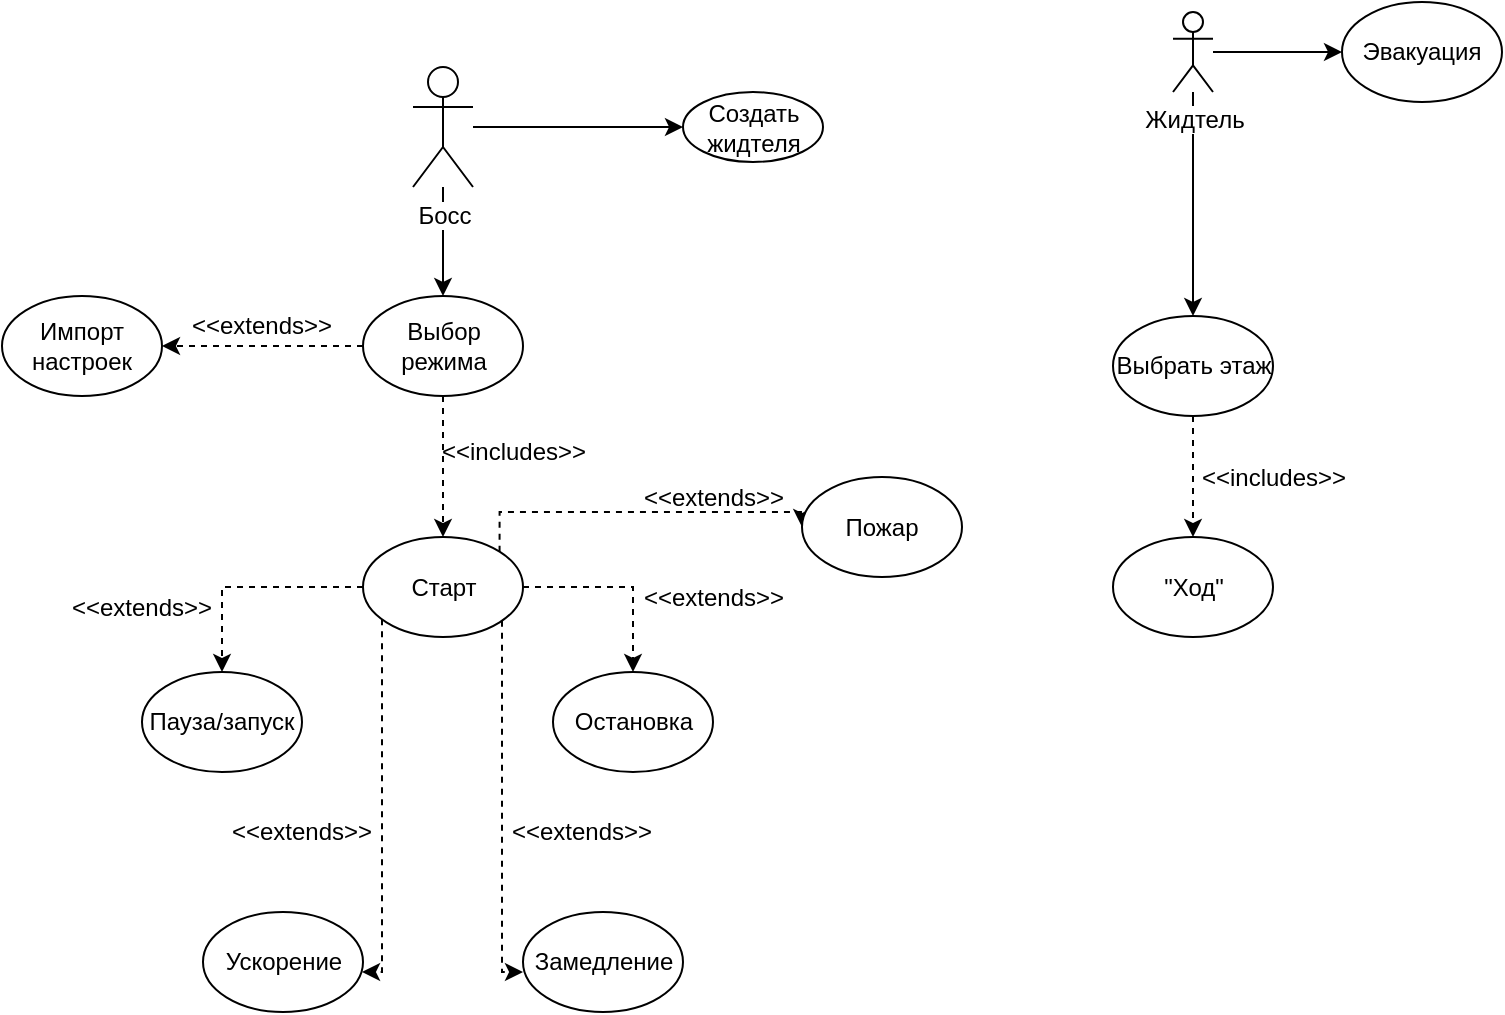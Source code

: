 <mxfile version="12.1.7" type="github" pages="1">
  <diagram id="ekdiAKRqjQZO_SCNcehw" name="Page-1">
    <mxGraphModel dx="950" dy="517" grid="1" gridSize="10" guides="1" tooltips="1" connect="1" arrows="1" fold="1" page="1" pageScale="1" pageWidth="1920" pageHeight="1200" math="0" shadow="0">
      <root>
        <mxCell id="0"/>
        <mxCell id="1" parent="0"/>
        <mxCell id="3DRjRIgtUkf3iMdszM2m-20" style="edgeStyle=orthogonalEdgeStyle;rounded=0;orthogonalLoop=1;jettySize=auto;html=1;entryX=0.5;entryY=0;entryDx=0;entryDy=0;" parent="1" source="3DRjRIgtUkf3iMdszM2m-1" target="3DRjRIgtUkf3iMdszM2m-19" edge="1">
          <mxGeometry relative="1" as="geometry">
            <Array as="points">
              <mxPoint x="785" y="410"/>
              <mxPoint x="785" y="410"/>
            </Array>
          </mxGeometry>
        </mxCell>
        <mxCell id="3DRjRIgtUkf3iMdszM2m-69" style="edgeStyle=orthogonalEdgeStyle;rounded=0;orthogonalLoop=1;jettySize=auto;html=1;entryX=0;entryY=0.5;entryDx=0;entryDy=0;" parent="1" source="3DRjRIgtUkf3iMdszM2m-1" target="3DRjRIgtUkf3iMdszM2m-68" edge="1">
          <mxGeometry relative="1" as="geometry"/>
        </mxCell>
        <mxCell id="3DRjRIgtUkf3iMdszM2m-1" value="Жидтель&lt;br&gt;" style="shape=umlActor;verticalLabelPosition=bottom;labelBackgroundColor=#ffffff;verticalAlign=top;html=1;outlineConnect=0;" parent="1" vertex="1">
          <mxGeometry x="775.5" y="320" width="20" height="40" as="geometry"/>
        </mxCell>
        <mxCell id="3DRjRIgtUkf3iMdszM2m-6" value="" style="edgeStyle=orthogonalEdgeStyle;rounded=0;orthogonalLoop=1;jettySize=auto;html=1;" parent="1" source="3DRjRIgtUkf3iMdszM2m-4" edge="1">
          <mxGeometry relative="1" as="geometry">
            <mxPoint x="530.5" y="377.5" as="targetPoint"/>
          </mxGeometry>
        </mxCell>
        <mxCell id="3DRjRIgtUkf3iMdszM2m-50" style="edgeStyle=orthogonalEdgeStyle;rounded=0;orthogonalLoop=1;jettySize=auto;html=1;entryX=0.5;entryY=0;entryDx=0;entryDy=0;" parent="1" source="3DRjRIgtUkf3iMdszM2m-4" target="3DRjRIgtUkf3iMdszM2m-48" edge="1">
          <mxGeometry relative="1" as="geometry"/>
        </mxCell>
        <mxCell id="3DRjRIgtUkf3iMdszM2m-4" value="Босс&lt;br&gt;" style="shape=umlActor;verticalLabelPosition=bottom;labelBackgroundColor=#ffffff;verticalAlign=top;html=1;outlineConnect=0;" parent="1" vertex="1">
          <mxGeometry x="395.5" y="347.5" width="30" height="60" as="geometry"/>
        </mxCell>
        <mxCell id="3DRjRIgtUkf3iMdszM2m-8" value="Создать жидтеля" style="ellipse;whiteSpace=wrap;html=1;" parent="1" vertex="1">
          <mxGeometry x="530.5" y="360" width="70" height="35" as="geometry"/>
        </mxCell>
        <mxCell id="3DRjRIgtUkf3iMdszM2m-47" style="edgeStyle=orthogonalEdgeStyle;rounded=0;orthogonalLoop=1;jettySize=auto;html=1;entryX=0.5;entryY=0;entryDx=0;entryDy=0;dashed=1;" parent="1" source="3DRjRIgtUkf3iMdszM2m-19" target="3DRjRIgtUkf3iMdszM2m-25" edge="1">
          <mxGeometry relative="1" as="geometry">
            <Array as="points">
              <mxPoint x="785" y="530"/>
              <mxPoint x="785" y="530"/>
            </Array>
          </mxGeometry>
        </mxCell>
        <mxCell id="3DRjRIgtUkf3iMdszM2m-19" value="Выбрать этаж" style="ellipse;whiteSpace=wrap;html=1;" parent="1" vertex="1">
          <mxGeometry x="745.5" y="472" width="80" height="50" as="geometry"/>
        </mxCell>
        <mxCell id="3DRjRIgtUkf3iMdszM2m-25" value="&quot;Ход&quot;" style="ellipse;whiteSpace=wrap;html=1;" parent="1" vertex="1">
          <mxGeometry x="745.5" y="582.5" width="80" height="50" as="geometry"/>
        </mxCell>
        <mxCell id="3DRjRIgtUkf3iMdszM2m-46" style="edgeStyle=orthogonalEdgeStyle;rounded=0;orthogonalLoop=1;jettySize=auto;html=1;entryX=0;entryY=0.6;entryDx=0;entryDy=0;entryPerimeter=0;dashed=1;" parent="1" source="3DRjRIgtUkf3iMdszM2m-26" target="3DRjRIgtUkf3iMdszM2m-44" edge="1">
          <mxGeometry relative="1" as="geometry">
            <Array as="points">
              <mxPoint x="440" y="650"/>
              <mxPoint x="440" y="650"/>
            </Array>
          </mxGeometry>
        </mxCell>
        <mxCell id="3DRjRIgtUkf3iMdszM2m-53" style="edgeStyle=orthogonalEdgeStyle;rounded=0;orthogonalLoop=1;jettySize=auto;html=1;entryX=0.5;entryY=0;entryDx=0;entryDy=0;dashed=1;" parent="1" source="3DRjRIgtUkf3iMdszM2m-26" target="3DRjRIgtUkf3iMdszM2m-34" edge="1">
          <mxGeometry relative="1" as="geometry">
            <Array as="points">
              <mxPoint x="300" y="607"/>
            </Array>
          </mxGeometry>
        </mxCell>
        <mxCell id="3DRjRIgtUkf3iMdszM2m-54" style="edgeStyle=orthogonalEdgeStyle;rounded=0;orthogonalLoop=1;jettySize=auto;html=1;entryX=0.5;entryY=0;entryDx=0;entryDy=0;dashed=1;" parent="1" source="3DRjRIgtUkf3iMdszM2m-26" target="3DRjRIgtUkf3iMdszM2m-42" edge="1">
          <mxGeometry relative="1" as="geometry">
            <Array as="points">
              <mxPoint x="505" y="607"/>
            </Array>
          </mxGeometry>
        </mxCell>
        <mxCell id="3DRjRIgtUkf3iMdszM2m-65" style="edgeStyle=orthogonalEdgeStyle;rounded=0;orthogonalLoop=1;jettySize=auto;html=1;exitX=1;exitY=0;exitDx=0;exitDy=0;entryX=0;entryY=0.5;entryDx=0;entryDy=0;dashed=1;" parent="1" source="3DRjRIgtUkf3iMdszM2m-26" target="3DRjRIgtUkf3iMdszM2m-64" edge="1">
          <mxGeometry relative="1" as="geometry">
            <Array as="points">
              <mxPoint x="439" y="570"/>
              <mxPoint x="590" y="570"/>
            </Array>
          </mxGeometry>
        </mxCell>
        <mxCell id="3DRjRIgtUkf3iMdszM2m-72" style="edgeStyle=orthogonalEdgeStyle;rounded=0;orthogonalLoop=1;jettySize=auto;html=1;entryX=0.994;entryY=0.6;entryDx=0;entryDy=0;entryPerimeter=0;dashed=1;" parent="1" source="3DRjRIgtUkf3iMdszM2m-26" target="3DRjRIgtUkf3iMdszM2m-45" edge="1">
          <mxGeometry relative="1" as="geometry">
            <Array as="points">
              <mxPoint x="380" y="800"/>
            </Array>
          </mxGeometry>
        </mxCell>
        <mxCell id="3DRjRIgtUkf3iMdszM2m-26" value="Старт" style="ellipse;whiteSpace=wrap;html=1;" parent="1" vertex="1">
          <mxGeometry x="370.5" y="582.5" width="80" height="50" as="geometry"/>
        </mxCell>
        <mxCell id="3DRjRIgtUkf3iMdszM2m-34" value="Пауза/запуск" style="ellipse;whiteSpace=wrap;html=1;" parent="1" vertex="1">
          <mxGeometry x="260" y="650" width="80" height="50" as="geometry"/>
        </mxCell>
        <mxCell id="3DRjRIgtUkf3iMdszM2m-42" value="Остановка" style="ellipse;whiteSpace=wrap;html=1;" parent="1" vertex="1">
          <mxGeometry x="465.5" y="650" width="80" height="50" as="geometry"/>
        </mxCell>
        <mxCell id="3DRjRIgtUkf3iMdszM2m-44" value="Замедление" style="ellipse;whiteSpace=wrap;html=1;" parent="1" vertex="1">
          <mxGeometry x="450.5" y="770" width="80" height="50" as="geometry"/>
        </mxCell>
        <mxCell id="3DRjRIgtUkf3iMdszM2m-45" value="Ускорение" style="ellipse;whiteSpace=wrap;html=1;" parent="1" vertex="1">
          <mxGeometry x="290.5" y="770" width="80" height="50" as="geometry"/>
        </mxCell>
        <mxCell id="3DRjRIgtUkf3iMdszM2m-49" style="edgeStyle=orthogonalEdgeStyle;rounded=0;orthogonalLoop=1;jettySize=auto;html=1;exitX=0.5;exitY=1;exitDx=0;exitDy=0;entryX=0.5;entryY=0;entryDx=0;entryDy=0;dashed=1;" parent="1" source="3DRjRIgtUkf3iMdszM2m-48" target="3DRjRIgtUkf3iMdszM2m-26" edge="1">
          <mxGeometry relative="1" as="geometry"/>
        </mxCell>
        <mxCell id="Gyit4R5NULof4jvEVy84-1" style="edgeStyle=orthogonalEdgeStyle;rounded=0;orthogonalLoop=1;jettySize=auto;html=1;entryX=1;entryY=0.5;entryDx=0;entryDy=0;dashed=1;" edge="1" parent="1" source="3DRjRIgtUkf3iMdszM2m-48" target="3DRjRIgtUkf3iMdszM2m-51">
          <mxGeometry relative="1" as="geometry"/>
        </mxCell>
        <mxCell id="3DRjRIgtUkf3iMdszM2m-48" value="Выбор режима" style="ellipse;whiteSpace=wrap;html=1;" parent="1" vertex="1">
          <mxGeometry x="370.5" y="462" width="80" height="50" as="geometry"/>
        </mxCell>
        <mxCell id="3DRjRIgtUkf3iMdszM2m-51" value="Импорт настроек" style="ellipse;whiteSpace=wrap;html=1;" parent="1" vertex="1">
          <mxGeometry x="190" y="462" width="80" height="50" as="geometry"/>
        </mxCell>
        <mxCell id="3DRjRIgtUkf3iMdszM2m-57" value="&amp;lt;&amp;lt;extends&amp;gt;&amp;gt;" style="text;html=1;strokeColor=none;fillColor=none;align=center;verticalAlign=middle;whiteSpace=wrap;rounded=0;" parent="1" vertex="1">
          <mxGeometry x="300" y="467" width="40" height="20" as="geometry"/>
        </mxCell>
        <mxCell id="3DRjRIgtUkf3iMdszM2m-59" value="&amp;lt;&amp;lt;extends&amp;gt;&amp;gt;" style="text;html=1;strokeColor=none;fillColor=none;align=center;verticalAlign=middle;whiteSpace=wrap;rounded=0;" parent="1" vertex="1">
          <mxGeometry x="525.5" y="602.5" width="40" height="20" as="geometry"/>
        </mxCell>
        <mxCell id="3DRjRIgtUkf3iMdszM2m-60" value="&amp;lt;&amp;lt;extends&amp;gt;&amp;gt;" style="text;html=1;strokeColor=none;fillColor=none;align=center;verticalAlign=middle;whiteSpace=wrap;rounded=0;" parent="1" vertex="1">
          <mxGeometry x="240" y="607.5" width="40" height="20" as="geometry"/>
        </mxCell>
        <mxCell id="3DRjRIgtUkf3iMdszM2m-61" value="&amp;lt;&amp;lt;extends&amp;gt;&amp;gt;" style="text;html=1;strokeColor=none;fillColor=none;align=center;verticalAlign=middle;whiteSpace=wrap;rounded=0;" parent="1" vertex="1">
          <mxGeometry x="320" y="720" width="40" height="20" as="geometry"/>
        </mxCell>
        <mxCell id="3DRjRIgtUkf3iMdszM2m-62" value="&amp;lt;&amp;lt;extends&amp;gt;&amp;gt;" style="text;html=1;strokeColor=none;fillColor=none;align=center;verticalAlign=middle;whiteSpace=wrap;rounded=0;direction=west;" parent="1" vertex="1">
          <mxGeometry x="460" y="720" width="40" height="20" as="geometry"/>
        </mxCell>
        <mxCell id="3DRjRIgtUkf3iMdszM2m-63" value="&amp;lt;&amp;lt;includes&amp;gt;&amp;gt;" style="text;html=1;strokeColor=none;fillColor=none;align=center;verticalAlign=middle;whiteSpace=wrap;rounded=0;" parent="1" vertex="1">
          <mxGeometry x="425.5" y="530" width="40" height="20" as="geometry"/>
        </mxCell>
        <mxCell id="3DRjRIgtUkf3iMdszM2m-64" value="Пожар" style="ellipse;whiteSpace=wrap;html=1;" parent="1" vertex="1">
          <mxGeometry x="590" y="552.5" width="80" height="50" as="geometry"/>
        </mxCell>
        <mxCell id="3DRjRIgtUkf3iMdszM2m-66" value="&amp;lt;&amp;lt;extends&amp;gt;&amp;gt;" style="text;html=1;strokeColor=none;fillColor=none;align=center;verticalAlign=middle;whiteSpace=wrap;rounded=0;" parent="1" vertex="1">
          <mxGeometry x="525.5" y="552.5" width="40" height="20" as="geometry"/>
        </mxCell>
        <mxCell id="3DRjRIgtUkf3iMdszM2m-68" value="Эвакуация" style="ellipse;whiteSpace=wrap;html=1;" parent="1" vertex="1">
          <mxGeometry x="860" y="315" width="80" height="50" as="geometry"/>
        </mxCell>
        <mxCell id="3DRjRIgtUkf3iMdszM2m-70" value="&amp;lt;&amp;lt;includes&amp;gt;&amp;gt;" style="text;html=1;strokeColor=none;fillColor=none;align=center;verticalAlign=middle;whiteSpace=wrap;rounded=0;" parent="1" vertex="1">
          <mxGeometry x="805.5" y="542.5" width="40" height="20" as="geometry"/>
        </mxCell>
      </root>
    </mxGraphModel>
  </diagram>
</mxfile>
